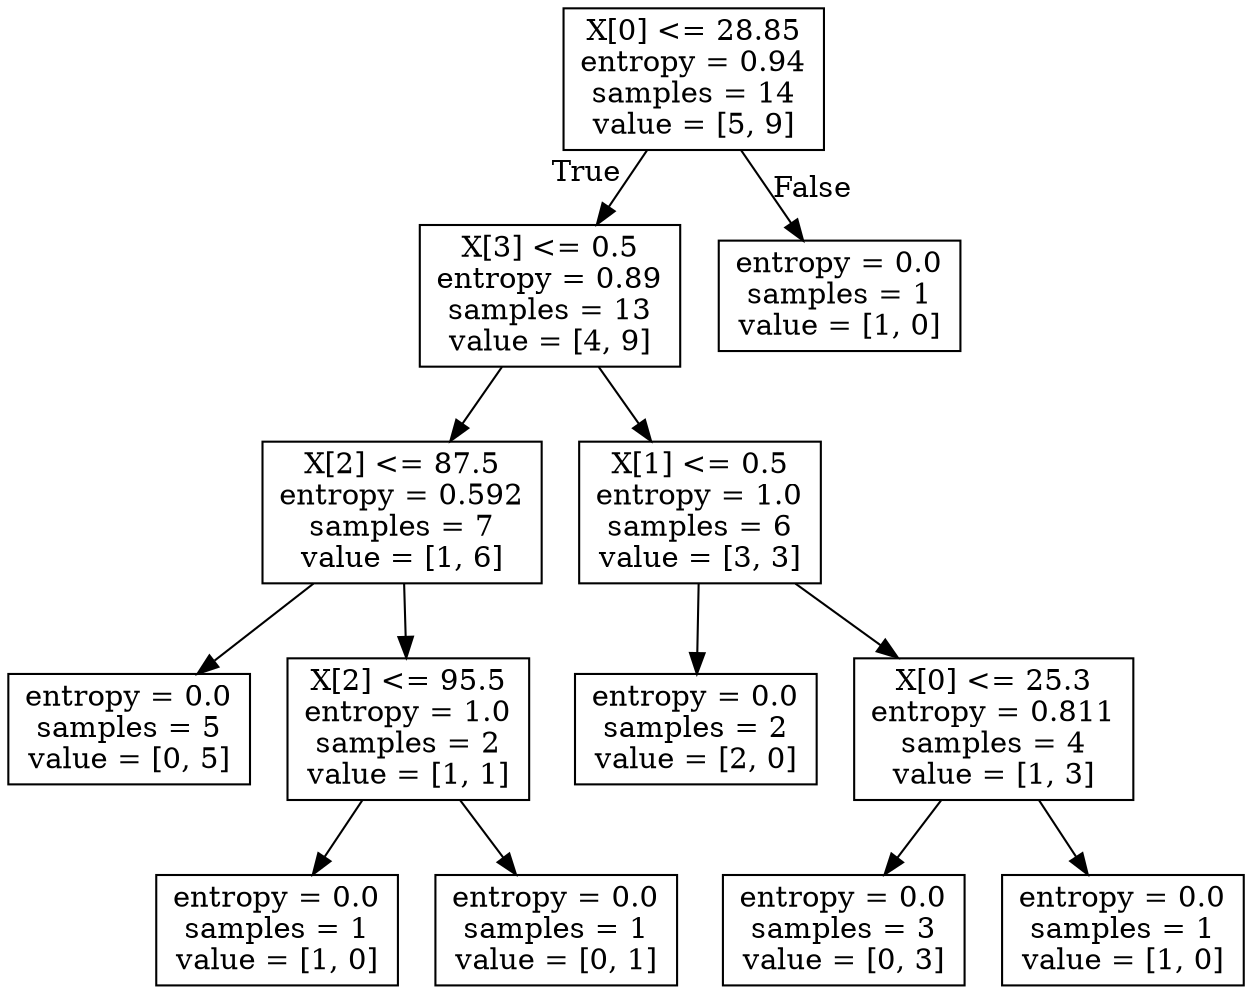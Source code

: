 digraph Tree {
node [shape=box] ;
0 [label="X[0] <= 28.85\nentropy = 0.94\nsamples = 14\nvalue = [5, 9]"] ;
1 [label="X[3] <= 0.5\nentropy = 0.89\nsamples = 13\nvalue = [4, 9]"] ;
0 -> 1 [labeldistance=2.5, labelangle=45, headlabel="True"] ;
2 [label="X[2] <= 87.5\nentropy = 0.592\nsamples = 7\nvalue = [1, 6]"] ;
1 -> 2 ;
3 [label="entropy = 0.0\nsamples = 5\nvalue = [0, 5]"] ;
2 -> 3 ;
4 [label="X[2] <= 95.5\nentropy = 1.0\nsamples = 2\nvalue = [1, 1]"] ;
2 -> 4 ;
5 [label="entropy = 0.0\nsamples = 1\nvalue = [1, 0]"] ;
4 -> 5 ;
6 [label="entropy = 0.0\nsamples = 1\nvalue = [0, 1]"] ;
4 -> 6 ;
7 [label="X[1] <= 0.5\nentropy = 1.0\nsamples = 6\nvalue = [3, 3]"] ;
1 -> 7 ;
8 [label="entropy = 0.0\nsamples = 2\nvalue = [2, 0]"] ;
7 -> 8 ;
9 [label="X[0] <= 25.3\nentropy = 0.811\nsamples = 4\nvalue = [1, 3]"] ;
7 -> 9 ;
10 [label="entropy = 0.0\nsamples = 3\nvalue = [0, 3]"] ;
9 -> 10 ;
11 [label="entropy = 0.0\nsamples = 1\nvalue = [1, 0]"] ;
9 -> 11 ;
12 [label="entropy = 0.0\nsamples = 1\nvalue = [1, 0]"] ;
0 -> 12 [labeldistance=2.5, labelangle=-45, headlabel="False"] ;
}